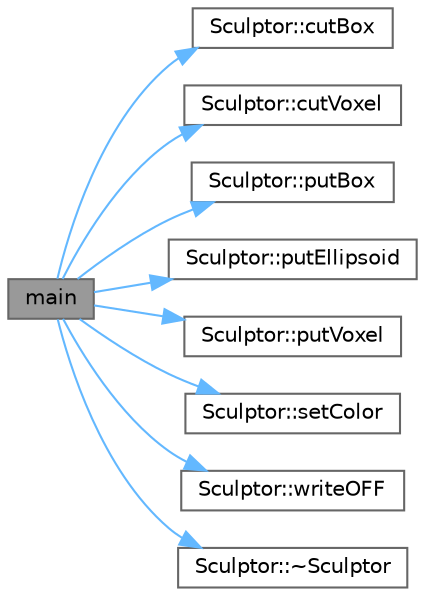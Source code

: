 digraph "main"
{
 // LATEX_PDF_SIZE
  bgcolor="transparent";
  edge [fontname=Helvetica,fontsize=10,labelfontname=Helvetica,labelfontsize=10];
  node [fontname=Helvetica,fontsize=10,shape=box,height=0.2,width=0.4];
  rankdir="LR";
  Node1 [id="Node000001",label="main",height=0.2,width=0.4,color="gray40", fillcolor="grey60", style="filled", fontcolor="black",tooltip=" "];
  Node1 -> Node2 [id="edge1_Node000001_Node000002",color="steelblue1",style="solid",tooltip=" "];
  Node2 [id="Node000002",label="Sculptor::cutBox",height=0.2,width=0.4,color="grey40", fillcolor="white", style="filled",URL="$class_sculptor.html#aa84a1b12b09e9e103fc8d78f8d1bc00f",tooltip=" "];
  Node1 -> Node3 [id="edge2_Node000001_Node000003",color="steelblue1",style="solid",tooltip=" "];
  Node3 [id="Node000003",label="Sculptor::cutVoxel",height=0.2,width=0.4,color="grey40", fillcolor="white", style="filled",URL="$class_sculptor.html#a06d641ef19a86447e1b2791a9f46ec7f",tooltip=" "];
  Node1 -> Node4 [id="edge3_Node000001_Node000004",color="steelblue1",style="solid",tooltip=" "];
  Node4 [id="Node000004",label="Sculptor::putBox",height=0.2,width=0.4,color="grey40", fillcolor="white", style="filled",URL="$class_sculptor.html#a311ad7a0fb83fc67ac1f378be8e99fe1",tooltip=" "];
  Node1 -> Node5 [id="edge4_Node000001_Node000005",color="steelblue1",style="solid",tooltip=" "];
  Node5 [id="Node000005",label="Sculptor::putEllipsoid",height=0.2,width=0.4,color="grey40", fillcolor="white", style="filled",URL="$class_sculptor.html#a093615b0c2b9b3a17a56300b9b939f39",tooltip=" "];
  Node1 -> Node6 [id="edge5_Node000001_Node000006",color="steelblue1",style="solid",tooltip=" "];
  Node6 [id="Node000006",label="Sculptor::putVoxel",height=0.2,width=0.4,color="grey40", fillcolor="white", style="filled",URL="$class_sculptor.html#a5cf733d88cfeddf4e6df35da4d75dd41",tooltip=" "];
  Node1 -> Node7 [id="edge6_Node000001_Node000007",color="steelblue1",style="solid",tooltip=" "];
  Node7 [id="Node000007",label="Sculptor::setColor",height=0.2,width=0.4,color="grey40", fillcolor="white", style="filled",URL="$class_sculptor.html#a5723e671e073ac310b6f385a7fdc9f9f",tooltip=" "];
  Node1 -> Node8 [id="edge7_Node000001_Node000008",color="steelblue1",style="solid",tooltip=" "];
  Node8 [id="Node000008",label="Sculptor::writeOFF",height=0.2,width=0.4,color="grey40", fillcolor="white", style="filled",URL="$class_sculptor.html#a45332b63a1b239a35d634eba60319127",tooltip=" "];
  Node1 -> Node9 [id="edge8_Node000001_Node000009",color="steelblue1",style="solid",tooltip=" "];
  Node9 [id="Node000009",label="Sculptor::~Sculptor",height=0.2,width=0.4,color="grey40", fillcolor="white", style="filled",URL="$class_sculptor.html#a8f159bf97458326f16d2e238e11be7ff",tooltip=" "];
}
